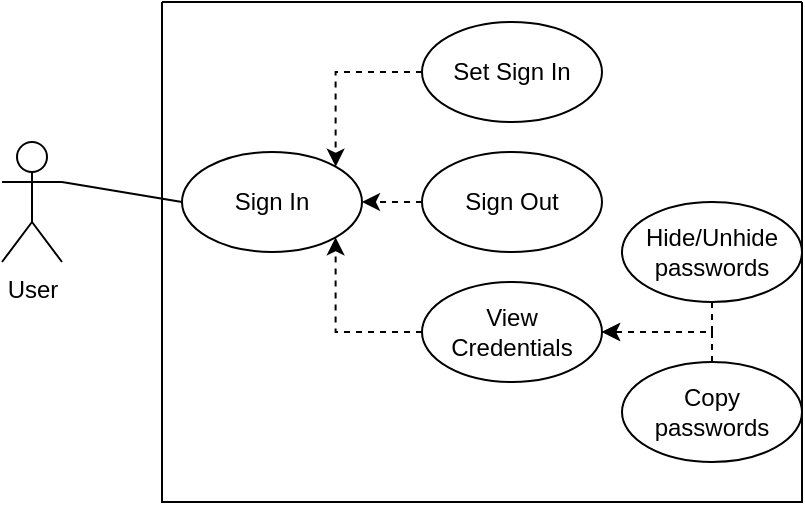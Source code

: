 <mxfile version="22.1.18" type="device">
  <diagram name="Page-1" id="sFf4b3YyXBVLJRdlfQBh">
    <mxGraphModel dx="794" dy="454" grid="1" gridSize="10" guides="1" tooltips="1" connect="1" arrows="1" fold="1" page="1" pageScale="1" pageWidth="1169" pageHeight="827" math="0" shadow="0">
      <root>
        <mxCell id="0" />
        <mxCell id="1" parent="0" />
        <mxCell id="wEPaZ30keEf7oGlMj-yY-1" value="" style="swimlane;startSize=0;" vertex="1" parent="1">
          <mxGeometry x="310" y="140" width="320" height="250" as="geometry" />
        </mxCell>
        <mxCell id="wEPaZ30keEf7oGlMj-yY-3" value="Sign In" style="ellipse;whiteSpace=wrap;html=1;" vertex="1" parent="wEPaZ30keEf7oGlMj-yY-1">
          <mxGeometry x="10" y="75" width="90" height="50" as="geometry" />
        </mxCell>
        <mxCell id="wEPaZ30keEf7oGlMj-yY-9" style="edgeStyle=orthogonalEdgeStyle;rounded=0;orthogonalLoop=1;jettySize=auto;html=1;exitX=0;exitY=0.5;exitDx=0;exitDy=0;entryX=1;entryY=0;entryDx=0;entryDy=0;dashed=1;" edge="1" parent="wEPaZ30keEf7oGlMj-yY-1" source="wEPaZ30keEf7oGlMj-yY-4" target="wEPaZ30keEf7oGlMj-yY-3">
          <mxGeometry relative="1" as="geometry" />
        </mxCell>
        <mxCell id="wEPaZ30keEf7oGlMj-yY-4" value="Set Sign In" style="ellipse;whiteSpace=wrap;html=1;" vertex="1" parent="wEPaZ30keEf7oGlMj-yY-1">
          <mxGeometry x="130" y="10" width="90" height="50" as="geometry" />
        </mxCell>
        <mxCell id="wEPaZ30keEf7oGlMj-yY-10" style="edgeStyle=orthogonalEdgeStyle;rounded=0;orthogonalLoop=1;jettySize=auto;html=1;exitX=0;exitY=0.5;exitDx=0;exitDy=0;entryX=1;entryY=0.5;entryDx=0;entryDy=0;dashed=1;" edge="1" parent="wEPaZ30keEf7oGlMj-yY-1" source="wEPaZ30keEf7oGlMj-yY-5" target="wEPaZ30keEf7oGlMj-yY-3">
          <mxGeometry relative="1" as="geometry" />
        </mxCell>
        <mxCell id="wEPaZ30keEf7oGlMj-yY-5" value="Sign Out" style="ellipse;whiteSpace=wrap;html=1;" vertex="1" parent="wEPaZ30keEf7oGlMj-yY-1">
          <mxGeometry x="130" y="75" width="90" height="50" as="geometry" />
        </mxCell>
        <mxCell id="wEPaZ30keEf7oGlMj-yY-11" style="edgeStyle=orthogonalEdgeStyle;rounded=0;orthogonalLoop=1;jettySize=auto;html=1;exitX=0;exitY=0.5;exitDx=0;exitDy=0;entryX=1;entryY=1;entryDx=0;entryDy=0;dashed=1;" edge="1" parent="wEPaZ30keEf7oGlMj-yY-1" source="wEPaZ30keEf7oGlMj-yY-6" target="wEPaZ30keEf7oGlMj-yY-3">
          <mxGeometry relative="1" as="geometry" />
        </mxCell>
        <mxCell id="wEPaZ30keEf7oGlMj-yY-6" value="View Credentials" style="ellipse;whiteSpace=wrap;html=1;" vertex="1" parent="wEPaZ30keEf7oGlMj-yY-1">
          <mxGeometry x="130" y="140" width="90" height="50" as="geometry" />
        </mxCell>
        <mxCell id="wEPaZ30keEf7oGlMj-yY-12" style="edgeStyle=orthogonalEdgeStyle;rounded=0;orthogonalLoop=1;jettySize=auto;html=1;exitX=0.5;exitY=1;exitDx=0;exitDy=0;entryX=1;entryY=0.5;entryDx=0;entryDy=0;dashed=1;" edge="1" parent="wEPaZ30keEf7oGlMj-yY-1" source="wEPaZ30keEf7oGlMj-yY-7" target="wEPaZ30keEf7oGlMj-yY-6">
          <mxGeometry relative="1" as="geometry">
            <Array as="points">
              <mxPoint x="275" y="165" />
            </Array>
          </mxGeometry>
        </mxCell>
        <mxCell id="wEPaZ30keEf7oGlMj-yY-7" value="Hide/Unhide passwords" style="ellipse;whiteSpace=wrap;html=1;" vertex="1" parent="wEPaZ30keEf7oGlMj-yY-1">
          <mxGeometry x="230" y="100" width="90" height="50" as="geometry" />
        </mxCell>
        <mxCell id="wEPaZ30keEf7oGlMj-yY-13" style="edgeStyle=orthogonalEdgeStyle;rounded=0;orthogonalLoop=1;jettySize=auto;html=1;exitX=0.5;exitY=0;exitDx=0;exitDy=0;entryX=1;entryY=0.5;entryDx=0;entryDy=0;dashed=1;" edge="1" parent="wEPaZ30keEf7oGlMj-yY-1" source="wEPaZ30keEf7oGlMj-yY-8" target="wEPaZ30keEf7oGlMj-yY-6">
          <mxGeometry relative="1" as="geometry">
            <Array as="points">
              <mxPoint x="275" y="165" />
            </Array>
          </mxGeometry>
        </mxCell>
        <mxCell id="wEPaZ30keEf7oGlMj-yY-8" value="Copy passwords" style="ellipse;whiteSpace=wrap;html=1;" vertex="1" parent="wEPaZ30keEf7oGlMj-yY-1">
          <mxGeometry x="230" y="180" width="90" height="50" as="geometry" />
        </mxCell>
        <mxCell id="wEPaZ30keEf7oGlMj-yY-2" value="User" style="shape=umlActor;verticalLabelPosition=bottom;verticalAlign=top;html=1;outlineConnect=0;" vertex="1" parent="1">
          <mxGeometry x="230" y="210" width="30" height="60" as="geometry" />
        </mxCell>
        <mxCell id="wEPaZ30keEf7oGlMj-yY-14" value="" style="endArrow=none;html=1;rounded=0;entryX=1;entryY=0.333;entryDx=0;entryDy=0;entryPerimeter=0;exitX=0;exitY=0.5;exitDx=0;exitDy=0;" edge="1" parent="1" source="wEPaZ30keEf7oGlMj-yY-3" target="wEPaZ30keEf7oGlMj-yY-2">
          <mxGeometry width="50" height="50" relative="1" as="geometry">
            <mxPoint x="280" y="250" as="sourcePoint" />
            <mxPoint x="430" y="190" as="targetPoint" />
          </mxGeometry>
        </mxCell>
      </root>
    </mxGraphModel>
  </diagram>
</mxfile>
